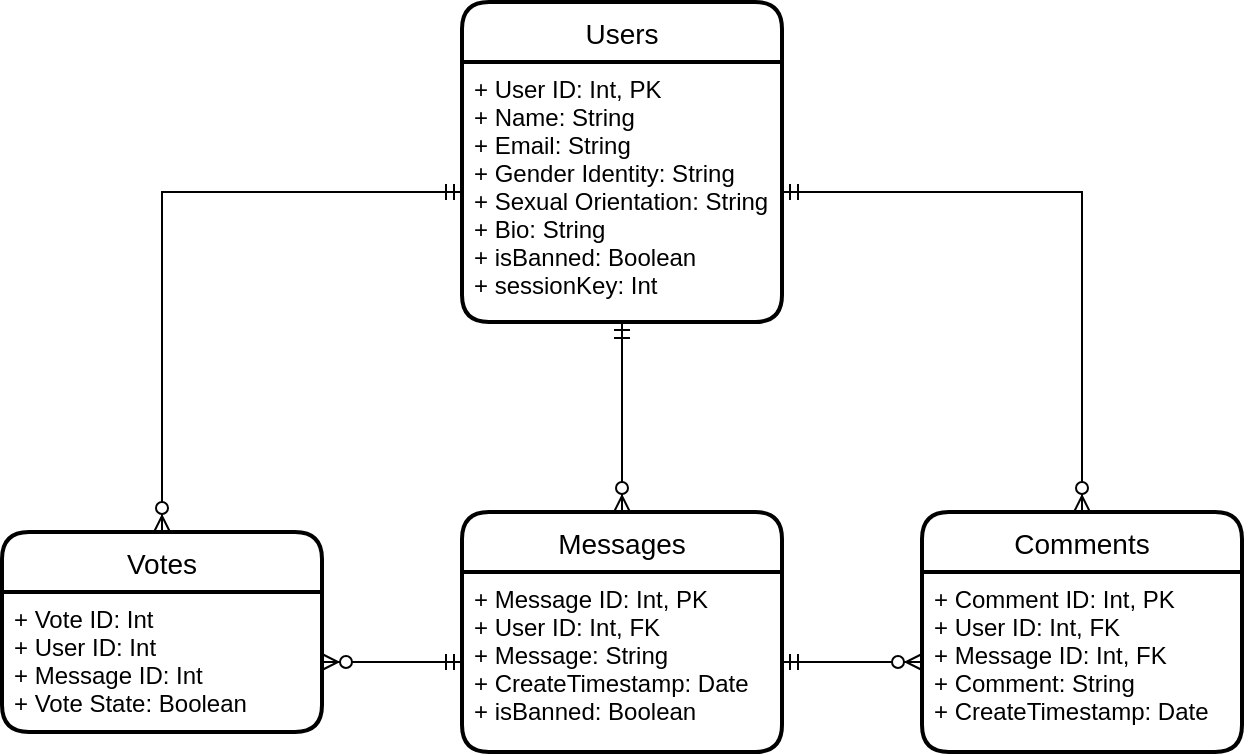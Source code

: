 <mxfile version="21.1.2" type="device">
  <diagram name="Page-1" id="t01ehEae9vUJRXWhq74K">
    <mxGraphModel dx="895" dy="1631" grid="1" gridSize="10" guides="1" tooltips="1" connect="1" arrows="1" fold="1" page="1" pageScale="1" pageWidth="850" pageHeight="1100" math="0" shadow="0">
      <root>
        <mxCell id="0" />
        <mxCell id="1" parent="0" />
        <mxCell id="nEvaioK18lImaTsVQZtI-33" value="Messages" style="swimlane;childLayout=stackLayout;horizontal=1;startSize=30;horizontalStack=0;rounded=1;fontSize=14;fontStyle=0;strokeWidth=2;resizeParent=0;resizeLast=1;shadow=0;dashed=0;align=center;" parent="1" vertex="1">
          <mxGeometry x="370" y="255" width="160" height="120" as="geometry">
            <mxRectangle x="370" y="260" width="100" height="30" as="alternateBounds" />
          </mxGeometry>
        </mxCell>
        <mxCell id="nEvaioK18lImaTsVQZtI-34" value="+ Message ID: Int, PK&#xa;+ User ID: Int, FK&#xa;+ Message: String&#xa;+ CreateTimestamp: Date&#xa;+ isBanned: Boolean&#xa;" style="align=left;strokeColor=none;fillColor=none;spacingLeft=4;fontSize=12;verticalAlign=top;resizable=0;rotatable=0;part=1;fontStyle=0" parent="nEvaioK18lImaTsVQZtI-33" vertex="1">
          <mxGeometry y="30" width="160" height="90" as="geometry" />
        </mxCell>
        <mxCell id="la73UV1E5ad-6GfMMTMG-5" value="Votes" style="swimlane;childLayout=stackLayout;horizontal=1;startSize=30;horizontalStack=0;rounded=1;fontSize=14;fontStyle=0;strokeWidth=2;resizeParent=0;resizeLast=1;shadow=0;dashed=0;align=center;" parent="1" vertex="1">
          <mxGeometry x="140" y="265" width="160" height="100" as="geometry">
            <mxRectangle x="170" y="210" width="100" height="30" as="alternateBounds" />
          </mxGeometry>
        </mxCell>
        <mxCell id="la73UV1E5ad-6GfMMTMG-6" value="+ Vote ID: Int&#xa;+ User ID: Int&#xa;+ Message ID: Int&#xa;+ Vote State: Boolean" style="align=left;strokeColor=none;fillColor=none;spacingLeft=4;fontSize=12;verticalAlign=top;resizable=0;rotatable=0;part=1;fontStyle=0" parent="la73UV1E5ad-6GfMMTMG-5" vertex="1">
          <mxGeometry y="30" width="160" height="70" as="geometry" />
        </mxCell>
        <mxCell id="la73UV1E5ad-6GfMMTMG-10" value="Comments" style="swimlane;childLayout=stackLayout;horizontal=1;startSize=30;horizontalStack=0;rounded=1;fontSize=14;fontStyle=0;strokeWidth=2;resizeParent=0;resizeLast=1;shadow=0;dashed=0;align=center;" parent="1" vertex="1">
          <mxGeometry x="600" y="255" width="160" height="120" as="geometry">
            <mxRectangle x="170" y="210" width="100" height="30" as="alternateBounds" />
          </mxGeometry>
        </mxCell>
        <mxCell id="la73UV1E5ad-6GfMMTMG-11" value="+ Comment ID: Int, PK&#xa;+ User ID: Int, FK&#xa;+ Message ID: Int, FK&#xa;+ Comment: String&#xa;+ CreateTimestamp: Date&#xa;" style="align=left;strokeColor=none;fillColor=none;spacingLeft=4;fontSize=12;verticalAlign=top;resizable=0;rotatable=0;part=1;fontStyle=0" parent="la73UV1E5ad-6GfMMTMG-10" vertex="1">
          <mxGeometry y="30" width="160" height="90" as="geometry" />
        </mxCell>
        <mxCell id="la73UV1E5ad-6GfMMTMG-12" value="Users" style="swimlane;childLayout=stackLayout;horizontal=1;startSize=30;horizontalStack=0;rounded=1;fontSize=14;fontStyle=0;strokeWidth=2;resizeParent=0;resizeLast=1;shadow=0;dashed=0;align=center;" parent="1" vertex="1">
          <mxGeometry x="370" width="160" height="160" as="geometry">
            <mxRectangle x="170" y="210" width="100" height="30" as="alternateBounds" />
          </mxGeometry>
        </mxCell>
        <mxCell id="la73UV1E5ad-6GfMMTMG-13" value="+ User ID: Int, PK&#xa;+ Name: String&#xa;+ Email: String&#xa;+ Gender Identity: String&#xa;+ Sexual Orientation: String&#xa;+ Bio: String&#xa;+ isBanned: Boolean&#xa;+ sessionKey: Int&#xa;&#xa;&#xa;" style="align=left;strokeColor=none;fillColor=none;spacingLeft=4;fontSize=12;verticalAlign=top;resizable=0;rotatable=0;part=1;fontStyle=0" parent="la73UV1E5ad-6GfMMTMG-12" vertex="1">
          <mxGeometry y="30" width="160" height="130" as="geometry" />
        </mxCell>
        <mxCell id="la73UV1E5ad-6GfMMTMG-18" value="" style="fontSize=12;html=1;endArrow=ERzeroToMany;startArrow=ERmandOne;rounded=0;exitX=0.5;exitY=1;exitDx=0;exitDy=0;entryX=0.5;entryY=0;entryDx=0;entryDy=0;" parent="1" source="la73UV1E5ad-6GfMMTMG-12" target="nEvaioK18lImaTsVQZtI-33" edge="1">
          <mxGeometry width="100" height="100" relative="1" as="geometry">
            <mxPoint x="360" y="300" as="sourcePoint" />
            <mxPoint x="480" y="250" as="targetPoint" />
          </mxGeometry>
        </mxCell>
        <mxCell id="la73UV1E5ad-6GfMMTMG-21" value="" style="edgeStyle=orthogonalEdgeStyle;fontSize=12;html=1;endArrow=ERzeroToMany;startArrow=ERmandOne;rounded=0;exitX=1;exitY=0.5;exitDx=0;exitDy=0;entryX=0.5;entryY=0;entryDx=0;entryDy=0;" parent="1" source="la73UV1E5ad-6GfMMTMG-13" target="la73UV1E5ad-6GfMMTMG-10" edge="1">
          <mxGeometry width="100" height="100" relative="1" as="geometry">
            <mxPoint x="600" y="220" as="sourcePoint" />
            <mxPoint x="700" y="120" as="targetPoint" />
          </mxGeometry>
        </mxCell>
        <mxCell id="la73UV1E5ad-6GfMMTMG-24" value="" style="fontSize=12;html=1;endArrow=ERzeroToMany;startArrow=ERmandOne;rounded=0;exitX=1;exitY=0.5;exitDx=0;exitDy=0;entryX=0;entryY=0.5;entryDx=0;entryDy=0;" parent="1" source="nEvaioK18lImaTsVQZtI-34" target="la73UV1E5ad-6GfMMTMG-11" edge="1">
          <mxGeometry width="100" height="100" relative="1" as="geometry">
            <mxPoint x="540" y="250" as="sourcePoint" />
            <mxPoint x="640" y="150" as="targetPoint" />
          </mxGeometry>
        </mxCell>
        <mxCell id="la73UV1E5ad-6GfMMTMG-27" value="" style="edgeStyle=orthogonalEdgeStyle;fontSize=12;html=1;endArrow=ERzeroToMany;startArrow=ERmandOne;rounded=0;entryX=0.5;entryY=0;entryDx=0;entryDy=0;exitX=0;exitY=0.5;exitDx=0;exitDy=0;" parent="1" source="la73UV1E5ad-6GfMMTMG-13" target="la73UV1E5ad-6GfMMTMG-5" edge="1">
          <mxGeometry width="100" height="100" relative="1" as="geometry">
            <mxPoint x="130" y="190" as="sourcePoint" />
            <mxPoint x="230" y="90" as="targetPoint" />
          </mxGeometry>
        </mxCell>
        <mxCell id="la73UV1E5ad-6GfMMTMG-28" value="" style="fontSize=12;html=1;endArrow=ERzeroToMany;startArrow=ERmandOne;rounded=0;exitX=0;exitY=0.5;exitDx=0;exitDy=0;entryX=1;entryY=0.5;entryDx=0;entryDy=0;" parent="1" source="nEvaioK18lImaTsVQZtI-34" target="la73UV1E5ad-6GfMMTMG-6" edge="1">
          <mxGeometry width="100" height="100" relative="1" as="geometry">
            <mxPoint x="300" y="300" as="sourcePoint" />
            <mxPoint x="400" y="200" as="targetPoint" />
          </mxGeometry>
        </mxCell>
      </root>
    </mxGraphModel>
  </diagram>
</mxfile>

